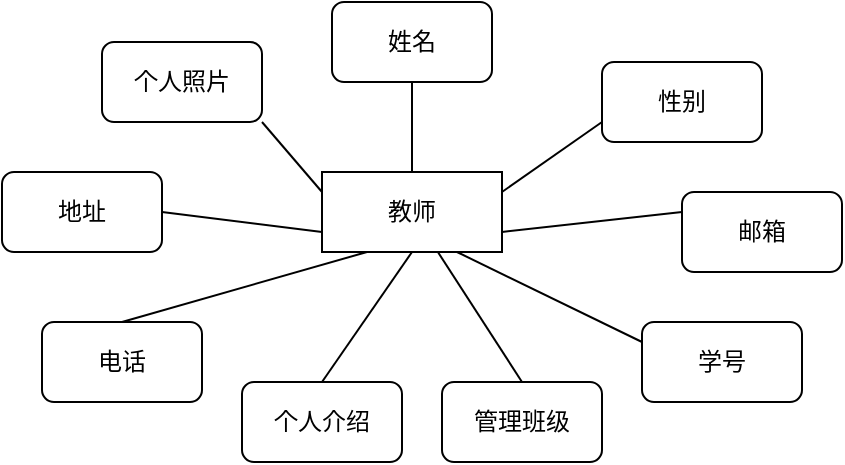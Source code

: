 <mxfile version="17.4.6" type="github" pages="5">
  <diagram id="fjeSfRnQ1GhkpjYhcUR1" name="Page-4">
    <mxGraphModel dx="975" dy="535" grid="1" gridSize="10" guides="1" tooltips="1" connect="1" arrows="1" fold="1" page="1" pageScale="1" pageWidth="850" pageHeight="1100" math="0" shadow="0">
      <root>
        <mxCell id="0" />
        <mxCell id="1" parent="0" />
        <mxCell id="nyeOVcyKIvrOgrvj6Vp3-1" value="教师" style="rounded=0;whiteSpace=wrap;html=1;" vertex="1" parent="1">
          <mxGeometry x="470" y="305" width="90" height="40" as="geometry" />
        </mxCell>
        <mxCell id="nyeOVcyKIvrOgrvj6Vp3-2" value="姓名" style="rounded=1;whiteSpace=wrap;html=1;" vertex="1" parent="1">
          <mxGeometry x="475" y="220" width="80" height="40" as="geometry" />
        </mxCell>
        <mxCell id="nyeOVcyKIvrOgrvj6Vp3-3" value="性别" style="rounded=1;whiteSpace=wrap;html=1;" vertex="1" parent="1">
          <mxGeometry x="610" y="250" width="80" height="40" as="geometry" />
        </mxCell>
        <mxCell id="nyeOVcyKIvrOgrvj6Vp3-4" value="邮箱" style="rounded=1;whiteSpace=wrap;html=1;" vertex="1" parent="1">
          <mxGeometry x="650" y="315" width="80" height="40" as="geometry" />
        </mxCell>
        <mxCell id="nyeOVcyKIvrOgrvj6Vp3-5" value="管理班级" style="rounded=1;whiteSpace=wrap;html=1;" vertex="1" parent="1">
          <mxGeometry x="530" y="410" width="80" height="40" as="geometry" />
        </mxCell>
        <mxCell id="nyeOVcyKIvrOgrvj6Vp3-6" value="个人照片" style="rounded=1;whiteSpace=wrap;html=1;" vertex="1" parent="1">
          <mxGeometry x="360" y="240" width="80" height="40" as="geometry" />
        </mxCell>
        <mxCell id="nyeOVcyKIvrOgrvj6Vp3-7" value="地址" style="rounded=1;whiteSpace=wrap;html=1;" vertex="1" parent="1">
          <mxGeometry x="310" y="305" width="80" height="40" as="geometry" />
        </mxCell>
        <mxCell id="nyeOVcyKIvrOgrvj6Vp3-8" value="电话" style="rounded=1;whiteSpace=wrap;html=1;" vertex="1" parent="1">
          <mxGeometry x="330" y="380" width="80" height="40" as="geometry" />
        </mxCell>
        <mxCell id="nyeOVcyKIvrOgrvj6Vp3-9" value="" style="endArrow=none;html=1;rounded=0;entryX=0.25;entryY=1;entryDx=0;entryDy=0;exitX=0.5;exitY=0;exitDx=0;exitDy=0;" edge="1" source="nyeOVcyKIvrOgrvj6Vp3-8" target="nyeOVcyKIvrOgrvj6Vp3-1" parent="1">
          <mxGeometry width="50" height="50" relative="1" as="geometry">
            <mxPoint x="490" y="400" as="sourcePoint" />
            <mxPoint x="540" y="350" as="targetPoint" />
          </mxGeometry>
        </mxCell>
        <mxCell id="nyeOVcyKIvrOgrvj6Vp3-10" value="" style="endArrow=none;html=1;rounded=0;entryX=0;entryY=0.75;entryDx=0;entryDy=0;exitX=1;exitY=0.5;exitDx=0;exitDy=0;" edge="1" source="nyeOVcyKIvrOgrvj6Vp3-7" target="nyeOVcyKIvrOgrvj6Vp3-1" parent="1">
          <mxGeometry width="50" height="50" relative="1" as="geometry">
            <mxPoint x="430" y="400" as="sourcePoint" />
            <mxPoint x="480" y="350" as="targetPoint" />
          </mxGeometry>
        </mxCell>
        <mxCell id="nyeOVcyKIvrOgrvj6Vp3-11" value="" style="endArrow=none;html=1;rounded=0;exitX=1;exitY=1;exitDx=0;exitDy=0;entryX=0;entryY=0.25;entryDx=0;entryDy=0;" edge="1" source="nyeOVcyKIvrOgrvj6Vp3-6" target="nyeOVcyKIvrOgrvj6Vp3-1" parent="1">
          <mxGeometry width="50" height="50" relative="1" as="geometry">
            <mxPoint x="430" y="320" as="sourcePoint" />
            <mxPoint x="480" y="270" as="targetPoint" />
          </mxGeometry>
        </mxCell>
        <mxCell id="nyeOVcyKIvrOgrvj6Vp3-12" value="" style="endArrow=none;html=1;rounded=0;entryX=0.5;entryY=1;entryDx=0;entryDy=0;exitX=0.5;exitY=0;exitDx=0;exitDy=0;" edge="1" source="nyeOVcyKIvrOgrvj6Vp3-1" target="nyeOVcyKIvrOgrvj6Vp3-2" parent="1">
          <mxGeometry width="50" height="50" relative="1" as="geometry">
            <mxPoint x="500" y="320" as="sourcePoint" />
            <mxPoint x="550" y="270" as="targetPoint" />
          </mxGeometry>
        </mxCell>
        <mxCell id="nyeOVcyKIvrOgrvj6Vp3-13" value="" style="endArrow=none;html=1;rounded=0;entryX=0;entryY=0.75;entryDx=0;entryDy=0;exitX=1;exitY=0.25;exitDx=0;exitDy=0;" edge="1" source="nyeOVcyKIvrOgrvj6Vp3-1" target="nyeOVcyKIvrOgrvj6Vp3-3" parent="1">
          <mxGeometry width="50" height="50" relative="1" as="geometry">
            <mxPoint x="570" y="370" as="sourcePoint" />
            <mxPoint x="620" y="320" as="targetPoint" />
          </mxGeometry>
        </mxCell>
        <mxCell id="nyeOVcyKIvrOgrvj6Vp3-14" value="" style="endArrow=none;html=1;rounded=0;exitX=1;exitY=0.75;exitDx=0;exitDy=0;entryX=0;entryY=0.25;entryDx=0;entryDy=0;" edge="1" source="nyeOVcyKIvrOgrvj6Vp3-1" target="nyeOVcyKIvrOgrvj6Vp3-4" parent="1">
          <mxGeometry width="50" height="50" relative="1" as="geometry">
            <mxPoint x="600" y="520" as="sourcePoint" />
            <mxPoint x="650" y="470" as="targetPoint" />
          </mxGeometry>
        </mxCell>
        <mxCell id="nyeOVcyKIvrOgrvj6Vp3-15" value="个人介绍" style="rounded=1;whiteSpace=wrap;html=1;" vertex="1" parent="1">
          <mxGeometry x="430" y="410" width="80" height="40" as="geometry" />
        </mxCell>
        <mxCell id="nyeOVcyKIvrOgrvj6Vp3-16" value="" style="endArrow=none;html=1;rounded=0;exitX=0.5;exitY=1;exitDx=0;exitDy=0;entryX=0.5;entryY=0;entryDx=0;entryDy=0;" edge="1" source="nyeOVcyKIvrOgrvj6Vp3-1" target="nyeOVcyKIvrOgrvj6Vp3-15" parent="1">
          <mxGeometry width="50" height="50" relative="1" as="geometry">
            <mxPoint x="760" y="565" as="sourcePoint" />
            <mxPoint x="850" y="700" as="targetPoint" />
          </mxGeometry>
        </mxCell>
        <mxCell id="nyeOVcyKIvrOgrvj6Vp3-17" value="学号" style="rounded=1;whiteSpace=wrap;html=1;" vertex="1" parent="1">
          <mxGeometry x="630" y="380" width="80" height="40" as="geometry" />
        </mxCell>
        <mxCell id="nyeOVcyKIvrOgrvj6Vp3-18" value="" style="endArrow=none;html=1;rounded=0;exitX=0.75;exitY=1;exitDx=0;exitDy=0;entryX=0;entryY=0.25;entryDx=0;entryDy=0;" edge="1" source="nyeOVcyKIvrOgrvj6Vp3-1" target="nyeOVcyKIvrOgrvj6Vp3-17" parent="1">
          <mxGeometry width="50" height="50" relative="1" as="geometry">
            <mxPoint x="560" y="545" as="sourcePoint" />
            <mxPoint x="650" y="680" as="targetPoint" />
          </mxGeometry>
        </mxCell>
        <mxCell id="nyeOVcyKIvrOgrvj6Vp3-19" value="" style="endArrow=none;html=1;rounded=0;exitX=0.5;exitY=0;exitDx=0;exitDy=0;" edge="1" source="nyeOVcyKIvrOgrvj6Vp3-5" target="nyeOVcyKIvrOgrvj6Vp3-1" parent="1">
          <mxGeometry width="50" height="50" relative="1" as="geometry">
            <mxPoint x="550" y="450" as="sourcePoint" />
            <mxPoint x="600" y="400" as="targetPoint" />
          </mxGeometry>
        </mxCell>
      </root>
    </mxGraphModel>
  </diagram>
  <diagram id="og3zsRkiLydbRGdBW724" name="Page-5">
    <mxGraphModel dx="975" dy="535" grid="1" gridSize="10" guides="1" tooltips="1" connect="1" arrows="1" fold="1" page="1" pageScale="1" pageWidth="850" pageHeight="1100" math="0" shadow="0">
      <root>
        <mxCell id="0" />
        <mxCell id="1" parent="0" />
        <mxCell id="IckIQ0xhtzBYdhIv_eHY-1" value="年级管理员" style="rounded=0;whiteSpace=wrap;html=1;" vertex="1" parent="1">
          <mxGeometry x="370" y="255" width="90" height="40" as="geometry" />
        </mxCell>
        <mxCell id="IckIQ0xhtzBYdhIv_eHY-2" value="姓名" style="rounded=1;whiteSpace=wrap;html=1;" vertex="1" parent="1">
          <mxGeometry x="375" y="170" width="80" height="40" as="geometry" />
        </mxCell>
        <mxCell id="IckIQ0xhtzBYdhIv_eHY-3" value="性别" style="rounded=1;whiteSpace=wrap;html=1;" vertex="1" parent="1">
          <mxGeometry x="520" y="210" width="80" height="40" as="geometry" />
        </mxCell>
        <mxCell id="IckIQ0xhtzBYdhIv_eHY-4" value="邮箱" style="rounded=1;whiteSpace=wrap;html=1;" vertex="1" parent="1">
          <mxGeometry x="520" y="310" width="80" height="40" as="geometry" />
        </mxCell>
        <mxCell id="IckIQ0xhtzBYdhIv_eHY-5" value="个人张片" style="rounded=1;whiteSpace=wrap;html=1;" vertex="1" parent="1">
          <mxGeometry x="240" y="210" width="80" height="40" as="geometry" />
        </mxCell>
        <mxCell id="IckIQ0xhtzBYdhIv_eHY-6" value="地址" style="rounded=1;whiteSpace=wrap;html=1;" vertex="1" parent="1">
          <mxGeometry x="240" y="310" width="80" height="40" as="geometry" />
        </mxCell>
        <mxCell id="IckIQ0xhtzBYdhIv_eHY-7" value="电话" style="rounded=1;whiteSpace=wrap;html=1;" vertex="1" parent="1">
          <mxGeometry x="375" y="335" width="80" height="40" as="geometry" />
        </mxCell>
        <mxCell id="IckIQ0xhtzBYdhIv_eHY-8" value="" style="endArrow=none;html=1;rounded=0;entryX=0.5;entryY=1;entryDx=0;entryDy=0;exitX=0.5;exitY=0;exitDx=0;exitDy=0;" edge="1" source="IckIQ0xhtzBYdhIv_eHY-7" target="IckIQ0xhtzBYdhIv_eHY-1" parent="1">
          <mxGeometry width="50" height="50" relative="1" as="geometry">
            <mxPoint x="390" y="350" as="sourcePoint" />
            <mxPoint x="440" y="300" as="targetPoint" />
          </mxGeometry>
        </mxCell>
        <mxCell id="IckIQ0xhtzBYdhIv_eHY-9" value="" style="endArrow=none;html=1;rounded=0;entryX=0;entryY=0.75;entryDx=0;entryDy=0;exitX=1;exitY=0;exitDx=0;exitDy=0;" edge="1" source="IckIQ0xhtzBYdhIv_eHY-6" target="IckIQ0xhtzBYdhIv_eHY-1" parent="1">
          <mxGeometry width="50" height="50" relative="1" as="geometry">
            <mxPoint x="330" y="350" as="sourcePoint" />
            <mxPoint x="380" y="300" as="targetPoint" />
          </mxGeometry>
        </mxCell>
        <mxCell id="IckIQ0xhtzBYdhIv_eHY-10" value="" style="endArrow=none;html=1;rounded=0;exitX=1;exitY=1;exitDx=0;exitDy=0;entryX=0;entryY=0.25;entryDx=0;entryDy=0;" edge="1" source="IckIQ0xhtzBYdhIv_eHY-5" target="IckIQ0xhtzBYdhIv_eHY-1" parent="1">
          <mxGeometry width="50" height="50" relative="1" as="geometry">
            <mxPoint x="330" y="270" as="sourcePoint" />
            <mxPoint x="380" y="220" as="targetPoint" />
          </mxGeometry>
        </mxCell>
        <mxCell id="IckIQ0xhtzBYdhIv_eHY-11" value="" style="endArrow=none;html=1;rounded=0;entryX=0.5;entryY=1;entryDx=0;entryDy=0;exitX=0.5;exitY=0;exitDx=0;exitDy=0;" edge="1" source="IckIQ0xhtzBYdhIv_eHY-1" target="IckIQ0xhtzBYdhIv_eHY-2" parent="1">
          <mxGeometry width="50" height="50" relative="1" as="geometry">
            <mxPoint x="400" y="270" as="sourcePoint" />
            <mxPoint x="450" y="220" as="targetPoint" />
          </mxGeometry>
        </mxCell>
        <mxCell id="IckIQ0xhtzBYdhIv_eHY-12" value="" style="endArrow=none;html=1;rounded=0;entryX=0;entryY=0.75;entryDx=0;entryDy=0;exitX=1;exitY=0.25;exitDx=0;exitDy=0;" edge="1" source="IckIQ0xhtzBYdhIv_eHY-1" target="IckIQ0xhtzBYdhIv_eHY-3" parent="1">
          <mxGeometry width="50" height="50" relative="1" as="geometry">
            <mxPoint x="470" y="320" as="sourcePoint" />
            <mxPoint x="520" y="270" as="targetPoint" />
          </mxGeometry>
        </mxCell>
        <mxCell id="IckIQ0xhtzBYdhIv_eHY-13" value="" style="endArrow=none;html=1;rounded=0;exitX=1;exitY=0.75;exitDx=0;exitDy=0;entryX=0;entryY=0.25;entryDx=0;entryDy=0;" edge="1" source="IckIQ0xhtzBYdhIv_eHY-1" target="IckIQ0xhtzBYdhIv_eHY-4" parent="1">
          <mxGeometry width="50" height="50" relative="1" as="geometry">
            <mxPoint x="500" y="470" as="sourcePoint" />
            <mxPoint x="550" y="420" as="targetPoint" />
          </mxGeometry>
        </mxCell>
      </root>
    </mxGraphModel>
  </diagram>
  <diagram id="XxoCrJsmFaksoRWkoojw" name="Page-6">
    <mxGraphModel dx="975" dy="535" grid="1" gridSize="10" guides="1" tooltips="1" connect="1" arrows="1" fold="1" page="1" pageScale="1" pageWidth="850" pageHeight="1100" math="0" shadow="0">
      <root>
        <mxCell id="0" />
        <mxCell id="1" parent="0" />
        <mxCell id="iwyznls6AMCqzcxhFzbz-1" value="学生" style="rounded=0;whiteSpace=wrap;html=1;" vertex="1" parent="1">
          <mxGeometry x="370" y="185" width="90" height="40" as="geometry" />
        </mxCell>
        <mxCell id="iwyznls6AMCqzcxhFzbz-2" value="姓名" style="rounded=1;whiteSpace=wrap;html=1;" vertex="1" parent="1">
          <mxGeometry x="375" y="100" width="80" height="40" as="geometry" />
        </mxCell>
        <mxCell id="iwyznls6AMCqzcxhFzbz-4" value="性别" style="rounded=1;whiteSpace=wrap;html=1;" vertex="1" parent="1">
          <mxGeometry x="510" y="130" width="80" height="40" as="geometry" />
        </mxCell>
        <mxCell id="iwyznls6AMCqzcxhFzbz-5" value="邮箱" style="rounded=1;whiteSpace=wrap;html=1;" vertex="1" parent="1">
          <mxGeometry x="550" y="195" width="80" height="40" as="geometry" />
        </mxCell>
        <mxCell id="iwyznls6AMCqzcxhFzbz-12" value="所在班级" style="rounded=1;whiteSpace=wrap;html=1;" vertex="1" parent="1">
          <mxGeometry x="430" y="290" width="80" height="40" as="geometry" />
        </mxCell>
        <mxCell id="iwyznls6AMCqzcxhFzbz-13" value="个人照片" style="rounded=1;whiteSpace=wrap;html=1;" vertex="1" parent="1">
          <mxGeometry x="260" y="120" width="80" height="40" as="geometry" />
        </mxCell>
        <mxCell id="iwyznls6AMCqzcxhFzbz-14" value="地址" style="rounded=1;whiteSpace=wrap;html=1;" vertex="1" parent="1">
          <mxGeometry x="210" y="185" width="80" height="40" as="geometry" />
        </mxCell>
        <mxCell id="iwyznls6AMCqzcxhFzbz-15" value="电话" style="rounded=1;whiteSpace=wrap;html=1;" vertex="1" parent="1">
          <mxGeometry x="230" y="260" width="80" height="40" as="geometry" />
        </mxCell>
        <mxCell id="iwyznls6AMCqzcxhFzbz-24" value="" style="endArrow=none;html=1;rounded=0;entryX=0.25;entryY=1;entryDx=0;entryDy=0;exitX=0.5;exitY=0;exitDx=0;exitDy=0;" edge="1" parent="1" source="iwyznls6AMCqzcxhFzbz-15" target="iwyznls6AMCqzcxhFzbz-1">
          <mxGeometry width="50" height="50" relative="1" as="geometry">
            <mxPoint x="390" y="280" as="sourcePoint" />
            <mxPoint x="440" y="230" as="targetPoint" />
          </mxGeometry>
        </mxCell>
        <mxCell id="iwyznls6AMCqzcxhFzbz-25" value="" style="endArrow=none;html=1;rounded=0;entryX=0;entryY=0.75;entryDx=0;entryDy=0;exitX=1;exitY=0.5;exitDx=0;exitDy=0;" edge="1" parent="1" source="iwyznls6AMCqzcxhFzbz-14" target="iwyznls6AMCqzcxhFzbz-1">
          <mxGeometry width="50" height="50" relative="1" as="geometry">
            <mxPoint x="330" y="280" as="sourcePoint" />
            <mxPoint x="380" y="230" as="targetPoint" />
          </mxGeometry>
        </mxCell>
        <mxCell id="iwyznls6AMCqzcxhFzbz-26" value="" style="endArrow=none;html=1;rounded=0;exitX=1;exitY=1;exitDx=0;exitDy=0;entryX=0;entryY=0.25;entryDx=0;entryDy=0;" edge="1" parent="1" source="iwyznls6AMCqzcxhFzbz-13" target="iwyznls6AMCqzcxhFzbz-1">
          <mxGeometry width="50" height="50" relative="1" as="geometry">
            <mxPoint x="330" y="200" as="sourcePoint" />
            <mxPoint x="380" y="150" as="targetPoint" />
          </mxGeometry>
        </mxCell>
        <mxCell id="iwyznls6AMCqzcxhFzbz-27" value="" style="endArrow=none;html=1;rounded=0;entryX=0.5;entryY=1;entryDx=0;entryDy=0;exitX=0.5;exitY=0;exitDx=0;exitDy=0;" edge="1" parent="1" source="iwyznls6AMCqzcxhFzbz-1" target="iwyznls6AMCqzcxhFzbz-2">
          <mxGeometry width="50" height="50" relative="1" as="geometry">
            <mxPoint x="400" y="200" as="sourcePoint" />
            <mxPoint x="450" y="150" as="targetPoint" />
          </mxGeometry>
        </mxCell>
        <mxCell id="iwyznls6AMCqzcxhFzbz-28" value="" style="endArrow=none;html=1;rounded=0;entryX=0;entryY=0.75;entryDx=0;entryDy=0;exitX=1;exitY=0.25;exitDx=0;exitDy=0;" edge="1" parent="1" source="iwyznls6AMCqzcxhFzbz-1" target="iwyznls6AMCqzcxhFzbz-4">
          <mxGeometry width="50" height="50" relative="1" as="geometry">
            <mxPoint x="470" y="250" as="sourcePoint" />
            <mxPoint x="520" y="200" as="targetPoint" />
          </mxGeometry>
        </mxCell>
        <mxCell id="iwyznls6AMCqzcxhFzbz-29" value="" style="endArrow=none;html=1;rounded=0;exitX=1;exitY=0.75;exitDx=0;exitDy=0;entryX=0;entryY=0.25;entryDx=0;entryDy=0;" edge="1" parent="1" source="iwyznls6AMCqzcxhFzbz-1" target="iwyznls6AMCqzcxhFzbz-5">
          <mxGeometry width="50" height="50" relative="1" as="geometry">
            <mxPoint x="500" y="400" as="sourcePoint" />
            <mxPoint x="550" y="350" as="targetPoint" />
          </mxGeometry>
        </mxCell>
        <mxCell id="MkMt5NyPRNDDk2F1ABr--1" value="个人介绍" style="rounded=1;whiteSpace=wrap;html=1;" vertex="1" parent="1">
          <mxGeometry x="330" y="290" width="80" height="40" as="geometry" />
        </mxCell>
        <mxCell id="MkMt5NyPRNDDk2F1ABr--2" value="" style="endArrow=none;html=1;rounded=0;exitX=0.5;exitY=1;exitDx=0;exitDy=0;entryX=0.5;entryY=0;entryDx=0;entryDy=0;" edge="1" target="MkMt5NyPRNDDk2F1ABr--1" parent="1" source="iwyznls6AMCqzcxhFzbz-1">
          <mxGeometry width="50" height="50" relative="1" as="geometry">
            <mxPoint x="660" y="445" as="sourcePoint" />
            <mxPoint x="750" y="580" as="targetPoint" />
          </mxGeometry>
        </mxCell>
        <mxCell id="MkMt5NyPRNDDk2F1ABr--3" value="学号" style="rounded=1;whiteSpace=wrap;html=1;" vertex="1" parent="1">
          <mxGeometry x="530" y="260" width="80" height="40" as="geometry" />
        </mxCell>
        <mxCell id="MkMt5NyPRNDDk2F1ABr--4" value="" style="endArrow=none;html=1;rounded=0;exitX=0.75;exitY=1;exitDx=0;exitDy=0;entryX=0;entryY=0.25;entryDx=0;entryDy=0;" edge="1" target="MkMt5NyPRNDDk2F1ABr--3" parent="1" source="iwyznls6AMCqzcxhFzbz-1">
          <mxGeometry width="50" height="50" relative="1" as="geometry">
            <mxPoint x="460" y="425" as="sourcePoint" />
            <mxPoint x="550" y="560" as="targetPoint" />
          </mxGeometry>
        </mxCell>
        <mxCell id="fWw-c7b9paSIaPo7Ncpm-1" value="" style="endArrow=none;html=1;rounded=0;exitX=0.5;exitY=0;exitDx=0;exitDy=0;" edge="1" parent="1" source="iwyznls6AMCqzcxhFzbz-12" target="iwyznls6AMCqzcxhFzbz-1">
          <mxGeometry width="50" height="50" relative="1" as="geometry">
            <mxPoint x="450" y="330" as="sourcePoint" />
            <mxPoint x="500" y="280" as="targetPoint" />
          </mxGeometry>
        </mxCell>
      </root>
    </mxGraphModel>
  </diagram>
  <diagram id="Wgy83excS73I07ywGm_T" name="Page-7">
    <mxGraphModel dx="975" dy="535" grid="1" gridSize="10" guides="1" tooltips="1" connect="1" arrows="1" fold="1" page="1" pageScale="1" pageWidth="850" pageHeight="1100" math="0" shadow="0">
      <root>
        <mxCell id="0" />
        <mxCell id="1" parent="0" />
        <mxCell id="sYRWlip0iCnkCa952_5k-1" value="班级" style="rounded=0;whiteSpace=wrap;html=1;" vertex="1" parent="1">
          <mxGeometry x="430" y="335" width="90" height="40" as="geometry" />
        </mxCell>
        <mxCell id="sYRWlip0iCnkCa952_5k-2" value="班级名" style="rounded=1;whiteSpace=wrap;html=1;" vertex="1" parent="1">
          <mxGeometry x="300" y="300" width="80" height="40" as="geometry" />
        </mxCell>
        <mxCell id="sYRWlip0iCnkCa952_5k-3" value="班级编号" style="rounded=1;whiteSpace=wrap;html=1;" vertex="1" parent="1">
          <mxGeometry x="570" y="300" width="80" height="40" as="geometry" />
        </mxCell>
        <mxCell id="sYRWlip0iCnkCa952_5k-4" value="班级介绍" style="rounded=1;whiteSpace=wrap;html=1;" vertex="1" parent="1">
          <mxGeometry x="570" y="375" width="80" height="40" as="geometry" />
        </mxCell>
        <mxCell id="sYRWlip0iCnkCa952_5k-7" value="班主任" style="rounded=1;whiteSpace=wrap;html=1;" vertex="1" parent="1">
          <mxGeometry x="300" y="375" width="80" height="40" as="geometry" />
        </mxCell>
        <mxCell id="sYRWlip0iCnkCa952_5k-8" value="" style="endArrow=none;html=1;rounded=0;entryX=0;entryY=0.75;entryDx=0;entryDy=0;exitX=1;exitY=0.25;exitDx=0;exitDy=0;" edge="1" source="sYRWlip0iCnkCa952_5k-7" target="sYRWlip0iCnkCa952_5k-1" parent="1">
          <mxGeometry width="50" height="50" relative="1" as="geometry">
            <mxPoint x="450" y="430" as="sourcePoint" />
            <mxPoint x="500" y="380" as="targetPoint" />
          </mxGeometry>
        </mxCell>
        <mxCell id="sYRWlip0iCnkCa952_5k-11" value="" style="endArrow=none;html=1;rounded=0;entryX=1;entryY=0.75;entryDx=0;entryDy=0;exitX=0;exitY=0.25;exitDx=0;exitDy=0;" edge="1" source="sYRWlip0iCnkCa952_5k-1" target="sYRWlip0iCnkCa952_5k-2" parent="1">
          <mxGeometry width="50" height="50" relative="1" as="geometry">
            <mxPoint x="460" y="350" as="sourcePoint" />
            <mxPoint x="510" y="300" as="targetPoint" />
          </mxGeometry>
        </mxCell>
        <mxCell id="sYRWlip0iCnkCa952_5k-12" value="" style="endArrow=none;html=1;rounded=0;entryX=0;entryY=0.75;entryDx=0;entryDy=0;exitX=1;exitY=0.25;exitDx=0;exitDy=0;" edge="1" source="sYRWlip0iCnkCa952_5k-1" target="sYRWlip0iCnkCa952_5k-3" parent="1">
          <mxGeometry width="50" height="50" relative="1" as="geometry">
            <mxPoint x="530" y="400" as="sourcePoint" />
            <mxPoint x="580" y="350" as="targetPoint" />
          </mxGeometry>
        </mxCell>
        <mxCell id="sYRWlip0iCnkCa952_5k-13" value="" style="endArrow=none;html=1;rounded=0;exitX=1;exitY=0.75;exitDx=0;exitDy=0;entryX=0;entryY=0.25;entryDx=0;entryDy=0;" edge="1" source="sYRWlip0iCnkCa952_5k-1" target="sYRWlip0iCnkCa952_5k-4" parent="1">
          <mxGeometry width="50" height="50" relative="1" as="geometry">
            <mxPoint x="560" y="550" as="sourcePoint" />
            <mxPoint x="610" y="500" as="targetPoint" />
          </mxGeometry>
        </mxCell>
      </root>
    </mxGraphModel>
  </diagram>
  <diagram id="JzSkL2TD1viPk1e5ucC7" name="Page-8">
    <mxGraphModel dx="975" dy="576" grid="1" gridSize="10" guides="1" tooltips="1" connect="1" arrows="1" fold="1" page="1" pageScale="1" pageWidth="850" pageHeight="1100" math="0" shadow="0">
      <root>
        <mxCell id="0" />
        <mxCell id="1" parent="0" />
        <mxCell id="tIWFFBPEY9QAF4ab0RVM-1" value="年级" style="rounded=0;whiteSpace=wrap;html=1;" vertex="1" parent="1">
          <mxGeometry x="500" y="265" width="90" height="40" as="geometry" />
        </mxCell>
        <mxCell id="tIWFFBPEY9QAF4ab0RVM-2" value="年级名" style="rounded=1;whiteSpace=wrap;html=1;" vertex="1" parent="1">
          <mxGeometry x="370" y="230" width="80" height="40" as="geometry" />
        </mxCell>
        <mxCell id="tIWFFBPEY9QAF4ab0RVM-3" value="年级编号" style="rounded=1;whiteSpace=wrap;html=1;" vertex="1" parent="1">
          <mxGeometry x="640" y="230" width="80" height="40" as="geometry" />
        </mxCell>
        <mxCell id="tIWFFBPEY9QAF4ab0RVM-4" value="班级介绍" style="rounded=1;whiteSpace=wrap;html=1;" vertex="1" parent="1">
          <mxGeometry x="640" y="305" width="80" height="40" as="geometry" />
        </mxCell>
        <mxCell id="tIWFFBPEY9QAF4ab0RVM-5" value="年级管理者" style="rounded=1;whiteSpace=wrap;html=1;" vertex="1" parent="1">
          <mxGeometry x="370" y="305" width="80" height="40" as="geometry" />
        </mxCell>
        <mxCell id="tIWFFBPEY9QAF4ab0RVM-6" value="" style="endArrow=none;html=1;rounded=0;entryX=0;entryY=0.75;entryDx=0;entryDy=0;exitX=1;exitY=0.25;exitDx=0;exitDy=0;" edge="1" source="tIWFFBPEY9QAF4ab0RVM-5" target="tIWFFBPEY9QAF4ab0RVM-1" parent="1">
          <mxGeometry width="50" height="50" relative="1" as="geometry">
            <mxPoint x="520" y="360" as="sourcePoint" />
            <mxPoint x="570" y="310" as="targetPoint" />
          </mxGeometry>
        </mxCell>
        <mxCell id="tIWFFBPEY9QAF4ab0RVM-7" value="" style="endArrow=none;html=1;rounded=0;entryX=1;entryY=0.75;entryDx=0;entryDy=0;exitX=0;exitY=0.25;exitDx=0;exitDy=0;" edge="1" source="tIWFFBPEY9QAF4ab0RVM-1" target="tIWFFBPEY9QAF4ab0RVM-2" parent="1">
          <mxGeometry width="50" height="50" relative="1" as="geometry">
            <mxPoint x="530" y="280" as="sourcePoint" />
            <mxPoint x="580" y="230" as="targetPoint" />
          </mxGeometry>
        </mxCell>
        <mxCell id="tIWFFBPEY9QAF4ab0RVM-8" value="" style="endArrow=none;html=1;rounded=0;entryX=0;entryY=0.75;entryDx=0;entryDy=0;exitX=1;exitY=0.25;exitDx=0;exitDy=0;" edge="1" source="tIWFFBPEY9QAF4ab0RVM-1" target="tIWFFBPEY9QAF4ab0RVM-3" parent="1">
          <mxGeometry width="50" height="50" relative="1" as="geometry">
            <mxPoint x="600" y="330" as="sourcePoint" />
            <mxPoint x="650" y="280" as="targetPoint" />
          </mxGeometry>
        </mxCell>
        <mxCell id="tIWFFBPEY9QAF4ab0RVM-9" value="" style="endArrow=none;html=1;rounded=0;exitX=1;exitY=0.75;exitDx=0;exitDy=0;entryX=0;entryY=0.25;entryDx=0;entryDy=0;" edge="1" source="tIWFFBPEY9QAF4ab0RVM-1" target="tIWFFBPEY9QAF4ab0RVM-4" parent="1">
          <mxGeometry width="50" height="50" relative="1" as="geometry">
            <mxPoint x="630" y="480" as="sourcePoint" />
            <mxPoint x="680" y="430" as="targetPoint" />
          </mxGeometry>
        </mxCell>
      </root>
    </mxGraphModel>
  </diagram>
</mxfile>
